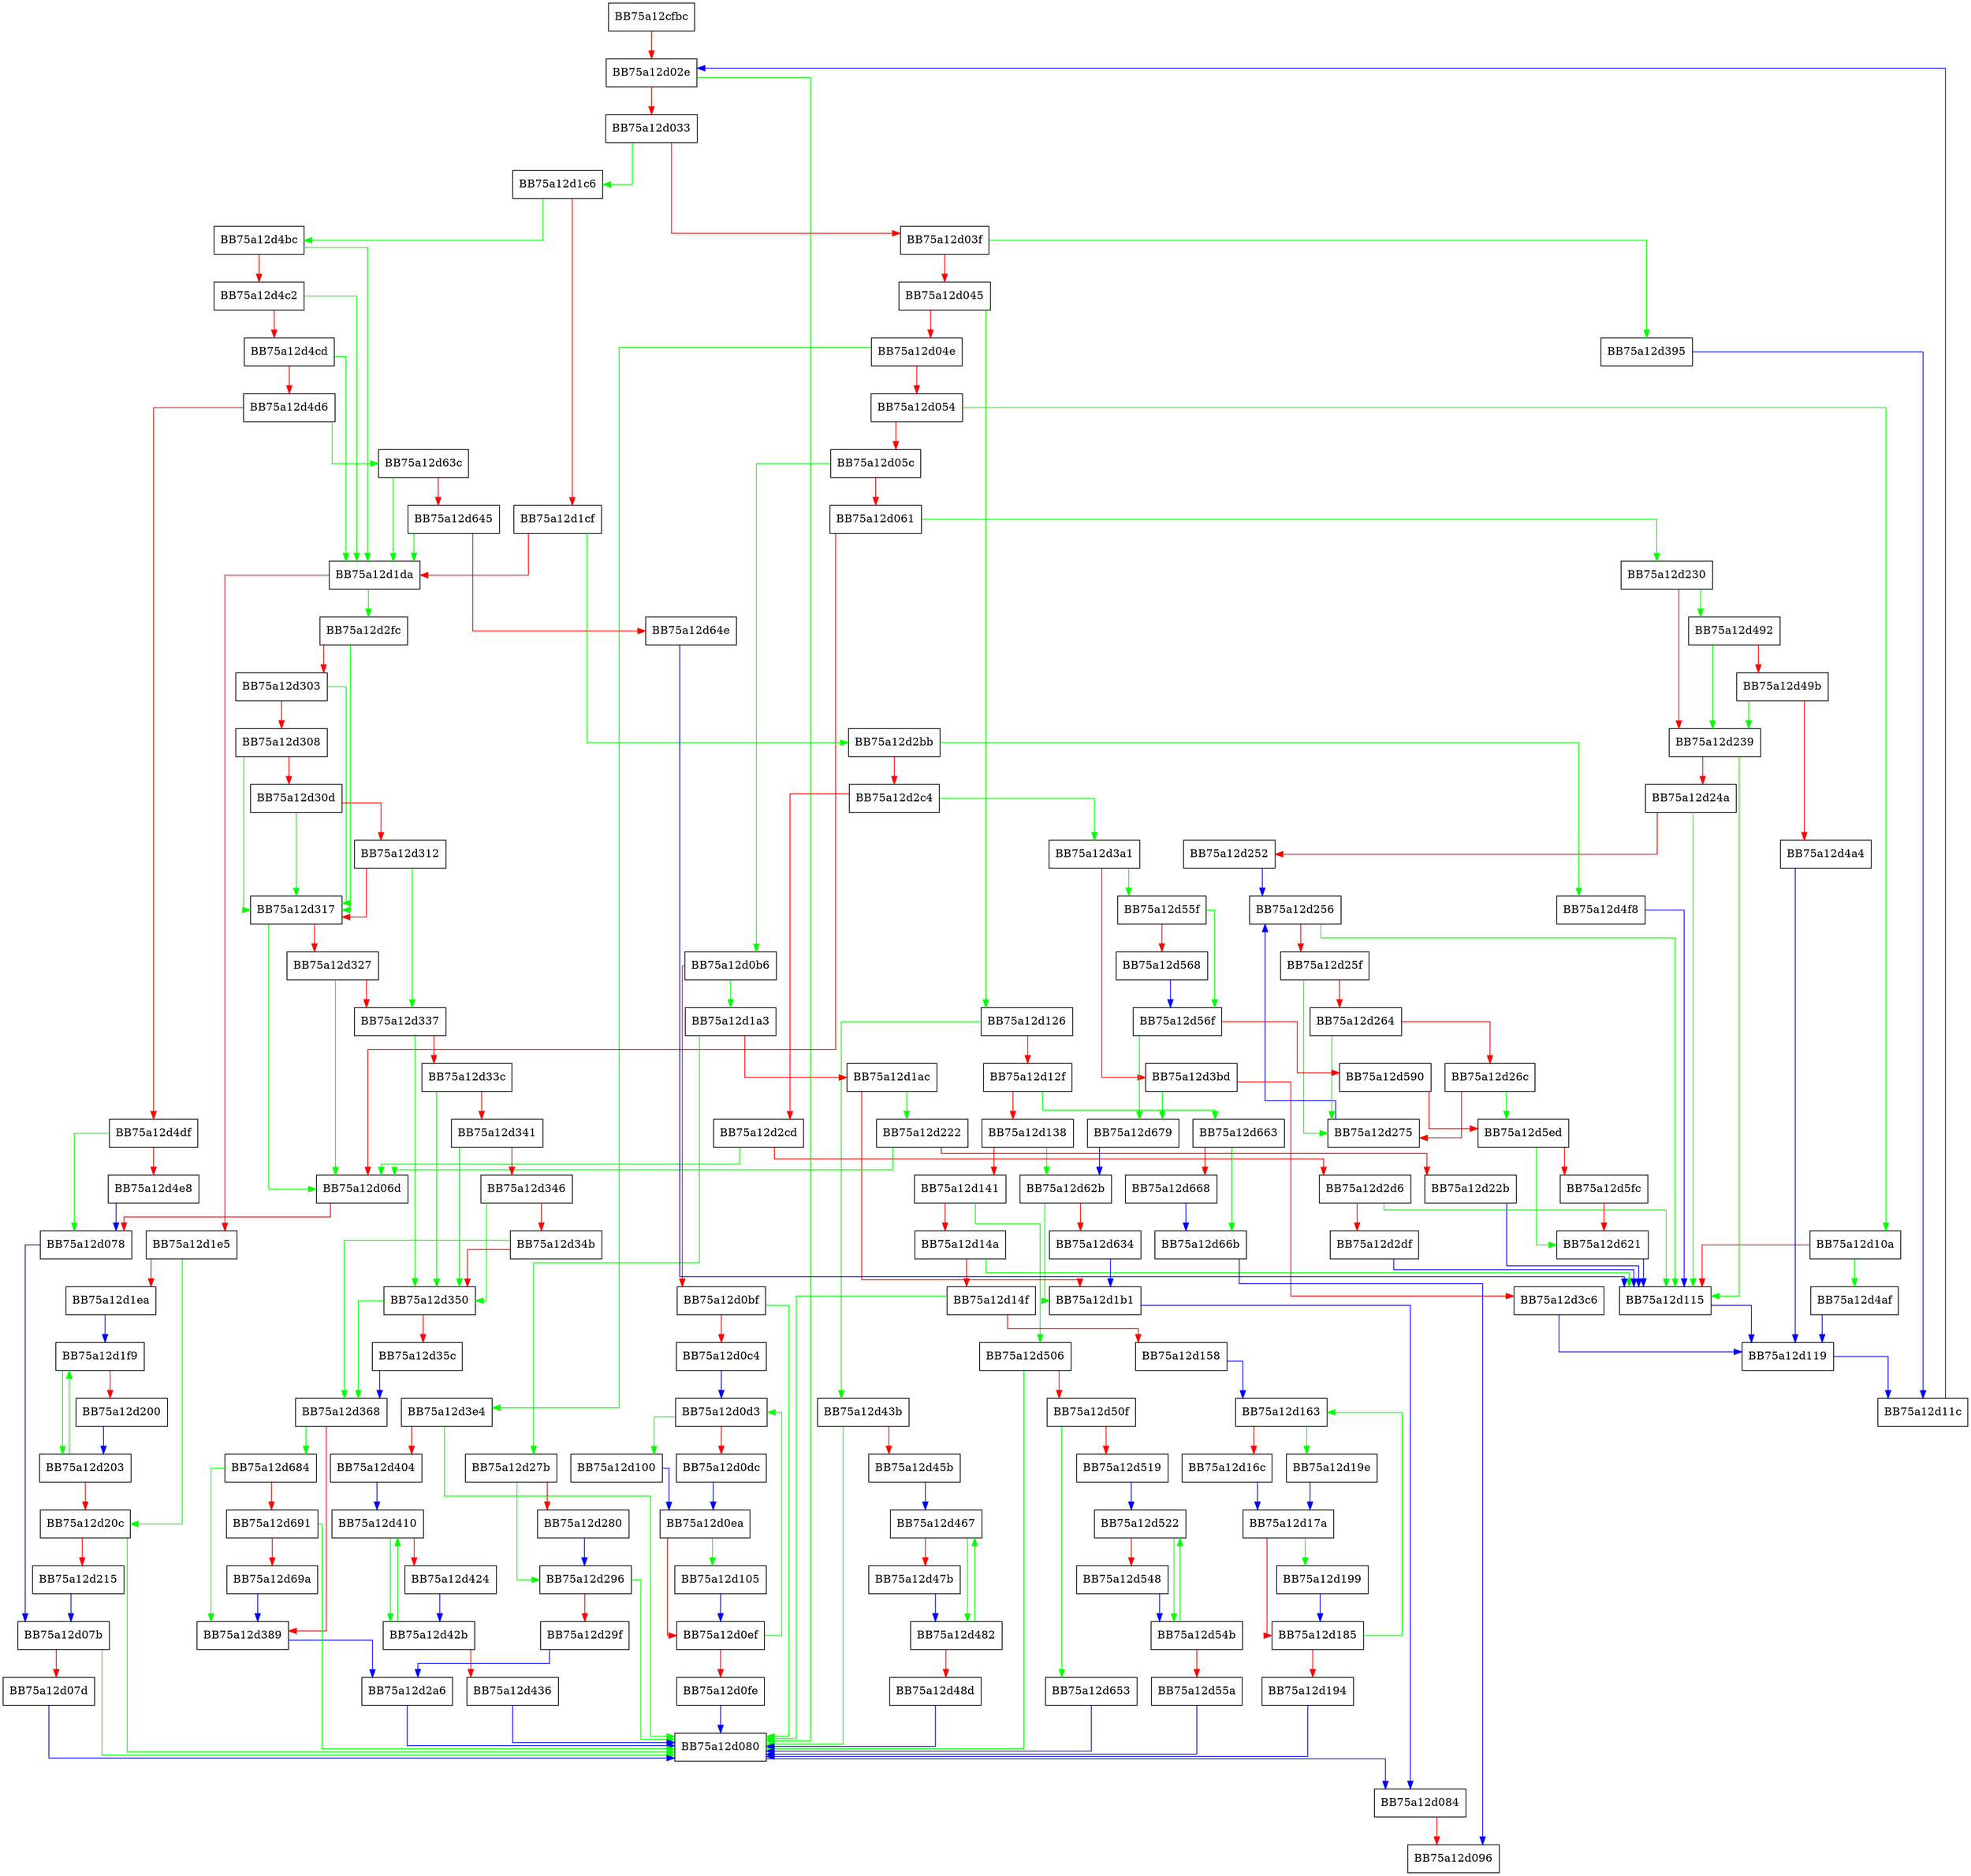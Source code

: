 digraph create_startmap {
  node [shape="box"];
  graph [splines=ortho];
  BB75a12cfbc -> BB75a12d02e [color="red"];
  BB75a12d02e -> BB75a12d080 [color="green"];
  BB75a12d02e -> BB75a12d033 [color="red"];
  BB75a12d033 -> BB75a12d1c6 [color="green"];
  BB75a12d033 -> BB75a12d03f [color="red"];
  BB75a12d03f -> BB75a12d395 [color="green"];
  BB75a12d03f -> BB75a12d045 [color="red"];
  BB75a12d045 -> BB75a12d126 [color="green"];
  BB75a12d045 -> BB75a12d04e [color="red"];
  BB75a12d04e -> BB75a12d3e4 [color="green"];
  BB75a12d04e -> BB75a12d054 [color="red"];
  BB75a12d054 -> BB75a12d10a [color="green"];
  BB75a12d054 -> BB75a12d05c [color="red"];
  BB75a12d05c -> BB75a12d0b6 [color="green"];
  BB75a12d05c -> BB75a12d061 [color="red"];
  BB75a12d061 -> BB75a12d230 [color="green"];
  BB75a12d061 -> BB75a12d06d [color="red"];
  BB75a12d06d -> BB75a12d078 [color="red"];
  BB75a12d078 -> BB75a12d07b [color="blue"];
  BB75a12d07b -> BB75a12d080 [color="green"];
  BB75a12d07b -> BB75a12d07d [color="red"];
  BB75a12d07d -> BB75a12d080 [color="blue"];
  BB75a12d080 -> BB75a12d084 [color="blue"];
  BB75a12d084 -> BB75a12d096 [color="red"];
  BB75a12d0b6 -> BB75a12d1a3 [color="green"];
  BB75a12d0b6 -> BB75a12d0bf [color="red"];
  BB75a12d0bf -> BB75a12d080 [color="green"];
  BB75a12d0bf -> BB75a12d0c4 [color="red"];
  BB75a12d0c4 -> BB75a12d0d3 [color="blue"];
  BB75a12d0d3 -> BB75a12d100 [color="green"];
  BB75a12d0d3 -> BB75a12d0dc [color="red"];
  BB75a12d0dc -> BB75a12d0ea [color="blue"];
  BB75a12d0ea -> BB75a12d105 [color="green"];
  BB75a12d0ea -> BB75a12d0ef [color="red"];
  BB75a12d0ef -> BB75a12d0d3 [color="green"];
  BB75a12d0ef -> BB75a12d0fe [color="red"];
  BB75a12d0fe -> BB75a12d080 [color="blue"];
  BB75a12d100 -> BB75a12d0ea [color="blue"];
  BB75a12d105 -> BB75a12d0ef [color="blue"];
  BB75a12d10a -> BB75a12d4af [color="green"];
  BB75a12d10a -> BB75a12d115 [color="red"];
  BB75a12d115 -> BB75a12d119 [color="blue"];
  BB75a12d119 -> BB75a12d11c [color="blue"];
  BB75a12d11c -> BB75a12d02e [color="blue"];
  BB75a12d126 -> BB75a12d43b [color="green"];
  BB75a12d126 -> BB75a12d12f [color="red"];
  BB75a12d12f -> BB75a12d663 [color="green"];
  BB75a12d12f -> BB75a12d138 [color="red"];
  BB75a12d138 -> BB75a12d62b [color="green"];
  BB75a12d138 -> BB75a12d141 [color="red"];
  BB75a12d141 -> BB75a12d506 [color="green"];
  BB75a12d141 -> BB75a12d14a [color="red"];
  BB75a12d14a -> BB75a12d115 [color="green"];
  BB75a12d14a -> BB75a12d14f [color="red"];
  BB75a12d14f -> BB75a12d080 [color="green"];
  BB75a12d14f -> BB75a12d158 [color="red"];
  BB75a12d158 -> BB75a12d163 [color="blue"];
  BB75a12d163 -> BB75a12d19e [color="green"];
  BB75a12d163 -> BB75a12d16c [color="red"];
  BB75a12d16c -> BB75a12d17a [color="blue"];
  BB75a12d17a -> BB75a12d199 [color="green"];
  BB75a12d17a -> BB75a12d185 [color="red"];
  BB75a12d185 -> BB75a12d163 [color="green"];
  BB75a12d185 -> BB75a12d194 [color="red"];
  BB75a12d194 -> BB75a12d080 [color="blue"];
  BB75a12d199 -> BB75a12d185 [color="blue"];
  BB75a12d19e -> BB75a12d17a [color="blue"];
  BB75a12d1a3 -> BB75a12d27b [color="green"];
  BB75a12d1a3 -> BB75a12d1ac [color="red"];
  BB75a12d1ac -> BB75a12d222 [color="green"];
  BB75a12d1ac -> BB75a12d1b1 [color="red"];
  BB75a12d1b1 -> BB75a12d084 [color="blue"];
  BB75a12d1c6 -> BB75a12d4bc [color="green"];
  BB75a12d1c6 -> BB75a12d1cf [color="red"];
  BB75a12d1cf -> BB75a12d2bb [color="green"];
  BB75a12d1cf -> BB75a12d1da [color="red"];
  BB75a12d1da -> BB75a12d2fc [color="green"];
  BB75a12d1da -> BB75a12d1e5 [color="red"];
  BB75a12d1e5 -> BB75a12d20c [color="green"];
  BB75a12d1e5 -> BB75a12d1ea [color="red"];
  BB75a12d1ea -> BB75a12d1f9 [color="blue"];
  BB75a12d1f9 -> BB75a12d203 [color="green"];
  BB75a12d1f9 -> BB75a12d200 [color="red"];
  BB75a12d200 -> BB75a12d203 [color="blue"];
  BB75a12d203 -> BB75a12d1f9 [color="green"];
  BB75a12d203 -> BB75a12d20c [color="red"];
  BB75a12d20c -> BB75a12d080 [color="green"];
  BB75a12d20c -> BB75a12d215 [color="red"];
  BB75a12d215 -> BB75a12d07b [color="blue"];
  BB75a12d222 -> BB75a12d06d [color="green"];
  BB75a12d222 -> BB75a12d22b [color="red"];
  BB75a12d22b -> BB75a12d115 [color="blue"];
  BB75a12d230 -> BB75a12d492 [color="green"];
  BB75a12d230 -> BB75a12d239 [color="red"];
  BB75a12d239 -> BB75a12d115 [color="green"];
  BB75a12d239 -> BB75a12d24a [color="red"];
  BB75a12d24a -> BB75a12d115 [color="green"];
  BB75a12d24a -> BB75a12d252 [color="red"];
  BB75a12d252 -> BB75a12d256 [color="blue"];
  BB75a12d256 -> BB75a12d115 [color="green"];
  BB75a12d256 -> BB75a12d25f [color="red"];
  BB75a12d25f -> BB75a12d275 [color="green"];
  BB75a12d25f -> BB75a12d264 [color="red"];
  BB75a12d264 -> BB75a12d275 [color="green"];
  BB75a12d264 -> BB75a12d26c [color="red"];
  BB75a12d26c -> BB75a12d5ed [color="green"];
  BB75a12d26c -> BB75a12d275 [color="red"];
  BB75a12d275 -> BB75a12d256 [color="blue"];
  BB75a12d27b -> BB75a12d296 [color="green"];
  BB75a12d27b -> BB75a12d280 [color="red"];
  BB75a12d280 -> BB75a12d296 [color="blue"];
  BB75a12d296 -> BB75a12d080 [color="green"];
  BB75a12d296 -> BB75a12d29f [color="red"];
  BB75a12d29f -> BB75a12d2a6 [color="blue"];
  BB75a12d2a6 -> BB75a12d080 [color="blue"];
  BB75a12d2bb -> BB75a12d4f8 [color="green"];
  BB75a12d2bb -> BB75a12d2c4 [color="red"];
  BB75a12d2c4 -> BB75a12d3a1 [color="green"];
  BB75a12d2c4 -> BB75a12d2cd [color="red"];
  BB75a12d2cd -> BB75a12d06d [color="green"];
  BB75a12d2cd -> BB75a12d2d6 [color="red"];
  BB75a12d2d6 -> BB75a12d115 [color="green"];
  BB75a12d2d6 -> BB75a12d2df [color="red"];
  BB75a12d2df -> BB75a12d115 [color="blue"];
  BB75a12d2fc -> BB75a12d317 [color="green"];
  BB75a12d2fc -> BB75a12d303 [color="red"];
  BB75a12d303 -> BB75a12d317 [color="green"];
  BB75a12d303 -> BB75a12d308 [color="red"];
  BB75a12d308 -> BB75a12d317 [color="green"];
  BB75a12d308 -> BB75a12d30d [color="red"];
  BB75a12d30d -> BB75a12d317 [color="green"];
  BB75a12d30d -> BB75a12d312 [color="red"];
  BB75a12d312 -> BB75a12d337 [color="green"];
  BB75a12d312 -> BB75a12d317 [color="red"];
  BB75a12d317 -> BB75a12d06d [color="green"];
  BB75a12d317 -> BB75a12d327 [color="red"];
  BB75a12d327 -> BB75a12d06d [color="green"];
  BB75a12d327 -> BB75a12d337 [color="red"];
  BB75a12d337 -> BB75a12d350 [color="green"];
  BB75a12d337 -> BB75a12d33c [color="red"];
  BB75a12d33c -> BB75a12d350 [color="green"];
  BB75a12d33c -> BB75a12d341 [color="red"];
  BB75a12d341 -> BB75a12d350 [color="green"];
  BB75a12d341 -> BB75a12d346 [color="red"];
  BB75a12d346 -> BB75a12d350 [color="green"];
  BB75a12d346 -> BB75a12d34b [color="red"];
  BB75a12d34b -> BB75a12d368 [color="green"];
  BB75a12d34b -> BB75a12d350 [color="red"];
  BB75a12d350 -> BB75a12d368 [color="green"];
  BB75a12d350 -> BB75a12d35c [color="red"];
  BB75a12d35c -> BB75a12d368 [color="blue"];
  BB75a12d368 -> BB75a12d684 [color="green"];
  BB75a12d368 -> BB75a12d389 [color="red"];
  BB75a12d389 -> BB75a12d2a6 [color="blue"];
  BB75a12d395 -> BB75a12d11c [color="blue"];
  BB75a12d3a1 -> BB75a12d55f [color="green"];
  BB75a12d3a1 -> BB75a12d3bd [color="red"];
  BB75a12d3bd -> BB75a12d679 [color="green"];
  BB75a12d3bd -> BB75a12d3c6 [color="red"];
  BB75a12d3c6 -> BB75a12d119 [color="blue"];
  BB75a12d3e4 -> BB75a12d080 [color="green"];
  BB75a12d3e4 -> BB75a12d404 [color="red"];
  BB75a12d404 -> BB75a12d410 [color="blue"];
  BB75a12d410 -> BB75a12d42b [color="green"];
  BB75a12d410 -> BB75a12d424 [color="red"];
  BB75a12d424 -> BB75a12d42b [color="blue"];
  BB75a12d42b -> BB75a12d410 [color="green"];
  BB75a12d42b -> BB75a12d436 [color="red"];
  BB75a12d436 -> BB75a12d080 [color="blue"];
  BB75a12d43b -> BB75a12d080 [color="green"];
  BB75a12d43b -> BB75a12d45b [color="red"];
  BB75a12d45b -> BB75a12d467 [color="blue"];
  BB75a12d467 -> BB75a12d482 [color="green"];
  BB75a12d467 -> BB75a12d47b [color="red"];
  BB75a12d47b -> BB75a12d482 [color="blue"];
  BB75a12d482 -> BB75a12d467 [color="green"];
  BB75a12d482 -> BB75a12d48d [color="red"];
  BB75a12d48d -> BB75a12d080 [color="blue"];
  BB75a12d492 -> BB75a12d239 [color="green"];
  BB75a12d492 -> BB75a12d49b [color="red"];
  BB75a12d49b -> BB75a12d239 [color="green"];
  BB75a12d49b -> BB75a12d4a4 [color="red"];
  BB75a12d4a4 -> BB75a12d119 [color="blue"];
  BB75a12d4af -> BB75a12d119 [color="blue"];
  BB75a12d4bc -> BB75a12d1da [color="green"];
  BB75a12d4bc -> BB75a12d4c2 [color="red"];
  BB75a12d4c2 -> BB75a12d1da [color="green"];
  BB75a12d4c2 -> BB75a12d4cd [color="red"];
  BB75a12d4cd -> BB75a12d1da [color="green"];
  BB75a12d4cd -> BB75a12d4d6 [color="red"];
  BB75a12d4d6 -> BB75a12d63c [color="green"];
  BB75a12d4d6 -> BB75a12d4df [color="red"];
  BB75a12d4df -> BB75a12d078 [color="green"];
  BB75a12d4df -> BB75a12d4e8 [color="red"];
  BB75a12d4e8 -> BB75a12d078 [color="blue"];
  BB75a12d4f8 -> BB75a12d115 [color="blue"];
  BB75a12d506 -> BB75a12d080 [color="green"];
  BB75a12d506 -> BB75a12d50f [color="red"];
  BB75a12d50f -> BB75a12d653 [color="green"];
  BB75a12d50f -> BB75a12d519 [color="red"];
  BB75a12d519 -> BB75a12d522 [color="blue"];
  BB75a12d522 -> BB75a12d54b [color="green"];
  BB75a12d522 -> BB75a12d548 [color="red"];
  BB75a12d548 -> BB75a12d54b [color="blue"];
  BB75a12d54b -> BB75a12d522 [color="green"];
  BB75a12d54b -> BB75a12d55a [color="red"];
  BB75a12d55a -> BB75a12d080 [color="blue"];
  BB75a12d55f -> BB75a12d56f [color="green"];
  BB75a12d55f -> BB75a12d568 [color="red"];
  BB75a12d568 -> BB75a12d56f [color="blue"];
  BB75a12d56f -> BB75a12d679 [color="green"];
  BB75a12d56f -> BB75a12d590 [color="red"];
  BB75a12d590 -> BB75a12d5ed [color="red"];
  BB75a12d5ed -> BB75a12d621 [color="green"];
  BB75a12d5ed -> BB75a12d5fc [color="red"];
  BB75a12d5fc -> BB75a12d621 [color="red"];
  BB75a12d621 -> BB75a12d115 [color="blue"];
  BB75a12d62b -> BB75a12d1b1 [color="green"];
  BB75a12d62b -> BB75a12d634 [color="red"];
  BB75a12d634 -> BB75a12d1b1 [color="blue"];
  BB75a12d63c -> BB75a12d1da [color="green"];
  BB75a12d63c -> BB75a12d645 [color="red"];
  BB75a12d645 -> BB75a12d1da [color="green"];
  BB75a12d645 -> BB75a12d64e [color="red"];
  BB75a12d64e -> BB75a12d115 [color="blue"];
  BB75a12d653 -> BB75a12d080 [color="blue"];
  BB75a12d663 -> BB75a12d66b [color="green"];
  BB75a12d663 -> BB75a12d668 [color="red"];
  BB75a12d668 -> BB75a12d66b [color="blue"];
  BB75a12d66b -> BB75a12d096 [color="blue"];
  BB75a12d679 -> BB75a12d62b [color="blue"];
  BB75a12d684 -> BB75a12d389 [color="green"];
  BB75a12d684 -> BB75a12d691 [color="red"];
  BB75a12d691 -> BB75a12d080 [color="green"];
  BB75a12d691 -> BB75a12d69a [color="red"];
  BB75a12d69a -> BB75a12d389 [color="blue"];
}